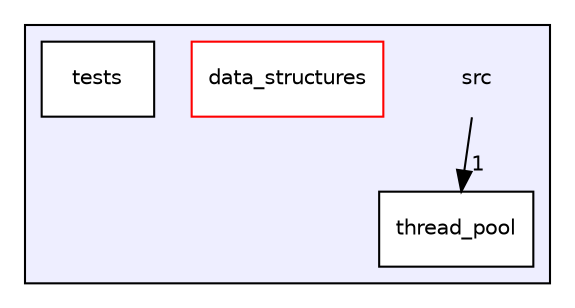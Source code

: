 digraph "src" {
  compound=true
  node [ fontsize="10", fontname="Helvetica"];
  edge [ labelfontsize="10", labelfontname="Helvetica"];
  subgraph clusterdir_68267d1309a1af8e8297ef4c3efbcdba {
    graph [ bgcolor="#eeeeff", pencolor="black", label="" URL="dir_68267d1309a1af8e8297ef4c3efbcdba.html"];
    dir_68267d1309a1af8e8297ef4c3efbcdba [shape=plaintext label="src"];
  dir_e0e4df1b297a9f377abb7b27124b1ce7 [shape=box label="data_structures" fillcolor="white" style="filled" color="red" URL="dir_e0e4df1b297a9f377abb7b27124b1ce7.html"];
  dir_d93a1d4020dea85bb71b237545b5e722 [shape=box label="tests" fillcolor="white" style="filled" URL="dir_d93a1d4020dea85bb71b237545b5e722.html"];
  dir_b6a4b89be159664f5e7938b2cfb08678 [shape=box label="thread_pool" fillcolor="white" style="filled" URL="dir_b6a4b89be159664f5e7938b2cfb08678.html"];
  }
  dir_68267d1309a1af8e8297ef4c3efbcdba->dir_b6a4b89be159664f5e7938b2cfb08678 [headlabel="1", labeldistance=1.5 headhref="dir_000000_000004.html"];
}

